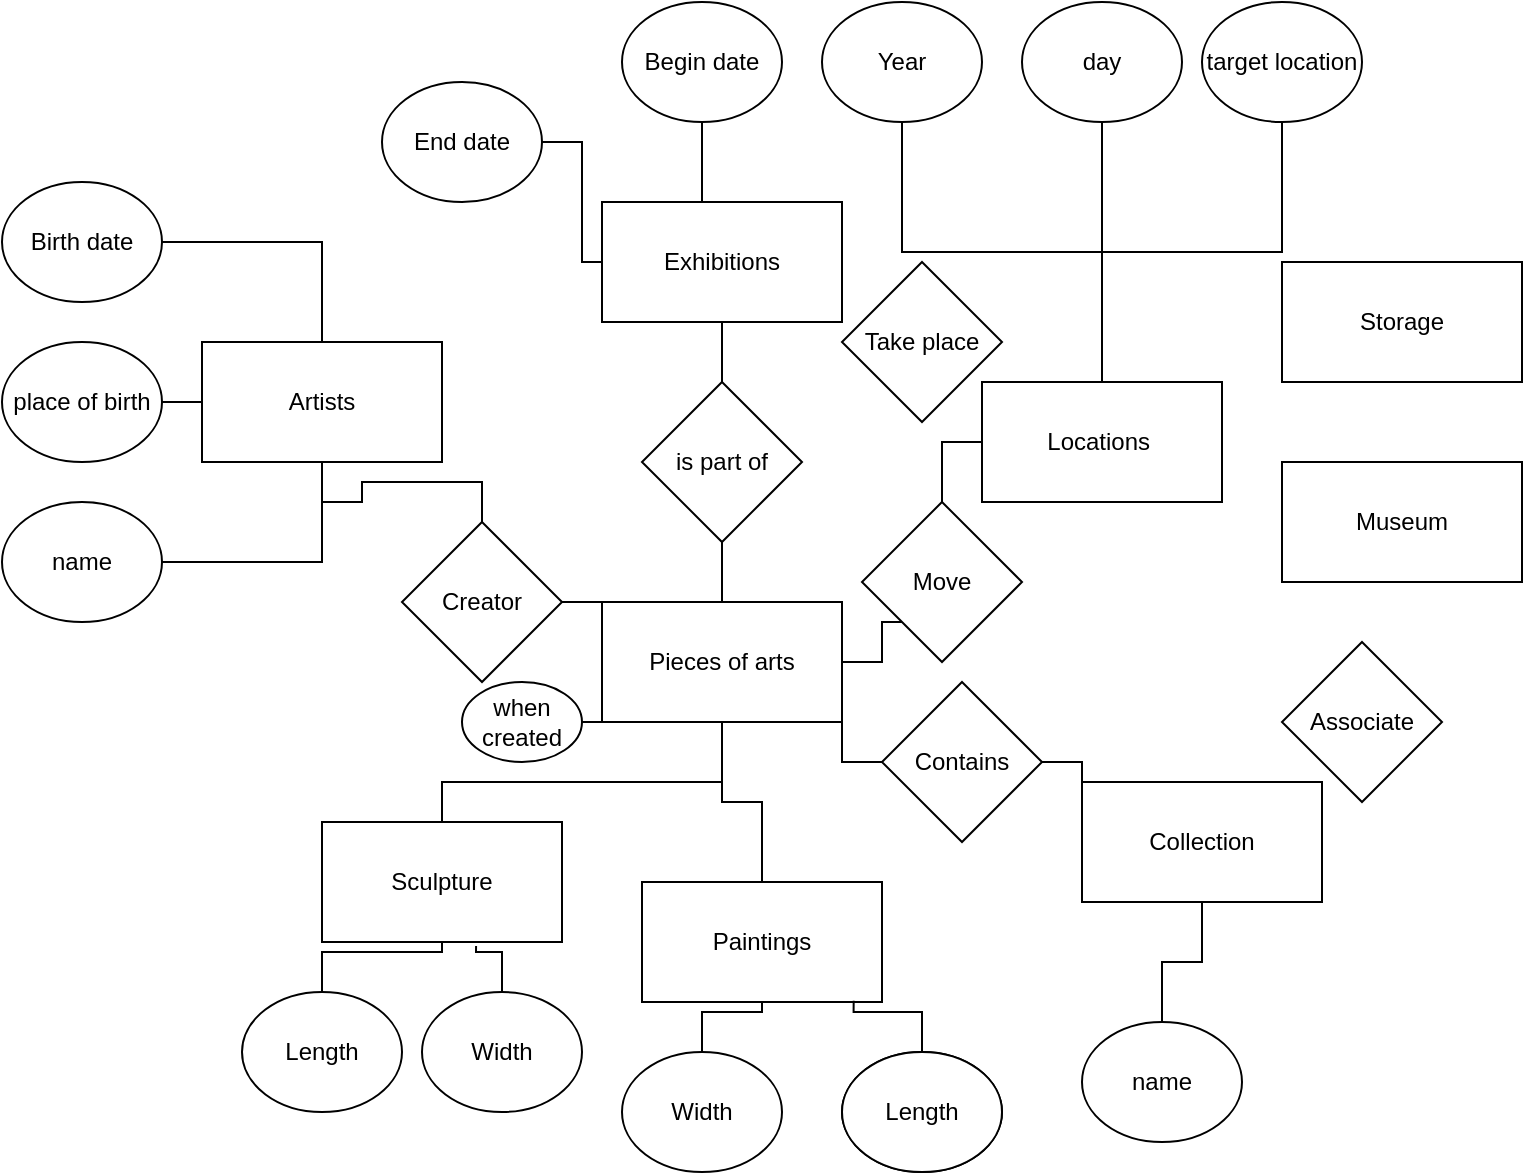 <mxfile version="26.0.11">
  <diagram name="Page-1" id="mVJxXb7I7EZpxFhk7ZkF">
    <mxGraphModel dx="954" dy="647" grid="1" gridSize="10" guides="1" tooltips="1" connect="1" arrows="1" fold="1" page="1" pageScale="1" pageWidth="1169" pageHeight="827" math="0" shadow="0">
      <root>
        <mxCell id="0" />
        <mxCell id="1" parent="0" />
        <mxCell id="C0TRwwh_PYmQr-y5ipqn-34" value="" style="edgeStyle=orthogonalEdgeStyle;rounded=0;orthogonalLoop=1;jettySize=auto;html=1;endArrow=none;startFill=0;" parent="1" source="C0TRwwh_PYmQr-y5ipqn-1" target="C0TRwwh_PYmQr-y5ipqn-7" edge="1">
          <mxGeometry relative="1" as="geometry" />
        </mxCell>
        <mxCell id="BEB5B6SJO5AzybUyZMG--18" value="" style="edgeStyle=orthogonalEdgeStyle;rounded=0;orthogonalLoop=1;jettySize=auto;html=1;entryX=0;entryY=1;entryDx=0;entryDy=0;endArrow=none;startFill=0;" edge="1" parent="1" source="C0TRwwh_PYmQr-y5ipqn-1" target="C0TRwwh_PYmQr-y5ipqn-13">
          <mxGeometry relative="1" as="geometry" />
        </mxCell>
        <mxCell id="BEB5B6SJO5AzybUyZMG--20" value="" style="edgeStyle=orthogonalEdgeStyle;rounded=0;orthogonalLoop=1;jettySize=auto;html=1;endArrow=none;startFill=0;" edge="1" parent="1" source="C0TRwwh_PYmQr-y5ipqn-1" target="C0TRwwh_PYmQr-y5ipqn-14">
          <mxGeometry relative="1" as="geometry" />
        </mxCell>
        <mxCell id="C0TRwwh_PYmQr-y5ipqn-1" value="Pieces of arts" style="rounded=0;whiteSpace=wrap;html=1;" parent="1" vertex="1">
          <mxGeometry x="350" y="330" width="120" height="60" as="geometry" />
        </mxCell>
        <mxCell id="C0TRwwh_PYmQr-y5ipqn-2" value="Artists" style="rounded=0;whiteSpace=wrap;html=1;" parent="1" vertex="1">
          <mxGeometry x="150" y="200" width="120" height="60" as="geometry" />
        </mxCell>
        <mxCell id="C0TRwwh_PYmQr-y5ipqn-3" value="Exhibitions" style="rounded=0;whiteSpace=wrap;html=1;" parent="1" vertex="1">
          <mxGeometry x="350" y="130" width="120" height="60" as="geometry" />
        </mxCell>
        <mxCell id="C0TRwwh_PYmQr-y5ipqn-4" value="Locations&amp;nbsp;" style="rounded=0;whiteSpace=wrap;html=1;" parent="1" vertex="1">
          <mxGeometry x="540" y="220" width="120" height="60" as="geometry" />
        </mxCell>
        <mxCell id="C0TRwwh_PYmQr-y5ipqn-5" value="Storage" style="rounded=0;whiteSpace=wrap;html=1;" parent="1" vertex="1">
          <mxGeometry x="690" y="160" width="120" height="60" as="geometry" />
        </mxCell>
        <mxCell id="C0TRwwh_PYmQr-y5ipqn-6" value="Museum" style="rounded=0;whiteSpace=wrap;html=1;" parent="1" vertex="1">
          <mxGeometry x="690" y="260" width="120" height="60" as="geometry" />
        </mxCell>
        <mxCell id="C0TRwwh_PYmQr-y5ipqn-7" value="Paintings" style="whiteSpace=wrap;html=1;" parent="1" vertex="1">
          <mxGeometry x="370" y="470" width="120" height="60" as="geometry" />
        </mxCell>
        <mxCell id="C0TRwwh_PYmQr-y5ipqn-33" value="" style="edgeStyle=orthogonalEdgeStyle;rounded=0;orthogonalLoop=1;jettySize=auto;html=1;endArrow=none;startFill=0;" parent="1" source="C0TRwwh_PYmQr-y5ipqn-9" edge="1">
          <mxGeometry relative="1" as="geometry">
            <mxPoint x="410" y="390" as="targetPoint" />
            <Array as="points">
              <mxPoint x="270" y="420" />
              <mxPoint x="410" y="420" />
              <mxPoint x="410" y="390" />
            </Array>
          </mxGeometry>
        </mxCell>
        <mxCell id="C0TRwwh_PYmQr-y5ipqn-9" value="Sculpture" style="whiteSpace=wrap;html=1;" parent="1" vertex="1">
          <mxGeometry x="210" y="440" width="120" height="60" as="geometry" />
        </mxCell>
        <mxCell id="C0TRwwh_PYmQr-y5ipqn-10" value="Collection" style="whiteSpace=wrap;html=1;" parent="1" vertex="1">
          <mxGeometry x="590" y="420" width="120" height="60" as="geometry" />
        </mxCell>
        <mxCell id="C0TRwwh_PYmQr-y5ipqn-29" value="" style="edgeStyle=orthogonalEdgeStyle;rounded=0;orthogonalLoop=1;jettySize=auto;html=1;endArrow=none;startFill=0;" parent="1" source="C0TRwwh_PYmQr-y5ipqn-11" target="C0TRwwh_PYmQr-y5ipqn-2" edge="1">
          <mxGeometry relative="1" as="geometry" />
        </mxCell>
        <mxCell id="C0TRwwh_PYmQr-y5ipqn-30" value="" style="edgeStyle=orthogonalEdgeStyle;rounded=0;orthogonalLoop=1;jettySize=auto;html=1;endArrow=none;startFill=0;" parent="1" source="C0TRwwh_PYmQr-y5ipqn-11" target="C0TRwwh_PYmQr-y5ipqn-1" edge="1">
          <mxGeometry relative="1" as="geometry" />
        </mxCell>
        <mxCell id="C0TRwwh_PYmQr-y5ipqn-11" value="Creator" style="rhombus;whiteSpace=wrap;html=1;" parent="1" vertex="1">
          <mxGeometry x="250" y="290" width="80" height="80" as="geometry" />
        </mxCell>
        <mxCell id="C0TRwwh_PYmQr-y5ipqn-12" value="Take place" style="rhombus;whiteSpace=wrap;html=1;" parent="1" vertex="1">
          <mxGeometry x="470" y="160" width="80" height="80" as="geometry" />
        </mxCell>
        <mxCell id="BEB5B6SJO5AzybUyZMG--19" value="" style="edgeStyle=orthogonalEdgeStyle;rounded=0;orthogonalLoop=1;jettySize=auto;html=1;entryX=0;entryY=0.5;entryDx=0;entryDy=0;endArrow=none;startFill=0;" edge="1" parent="1" source="C0TRwwh_PYmQr-y5ipqn-13" target="C0TRwwh_PYmQr-y5ipqn-4">
          <mxGeometry relative="1" as="geometry" />
        </mxCell>
        <mxCell id="C0TRwwh_PYmQr-y5ipqn-13" value="Move" style="rhombus;whiteSpace=wrap;html=1;" parent="1" vertex="1">
          <mxGeometry x="480" y="280" width="80" height="80" as="geometry" />
        </mxCell>
        <mxCell id="BEB5B6SJO5AzybUyZMG--21" value="" style="edgeStyle=orthogonalEdgeStyle;rounded=0;orthogonalLoop=1;jettySize=auto;html=1;endArrow=none;startFill=0;" edge="1" parent="1" source="C0TRwwh_PYmQr-y5ipqn-14" target="C0TRwwh_PYmQr-y5ipqn-3">
          <mxGeometry relative="1" as="geometry" />
        </mxCell>
        <mxCell id="C0TRwwh_PYmQr-y5ipqn-14" value="is part of" style="rhombus;whiteSpace=wrap;html=1;" parent="1" vertex="1">
          <mxGeometry x="370" y="220" width="80" height="80" as="geometry" />
        </mxCell>
        <mxCell id="C0TRwwh_PYmQr-y5ipqn-15" value="Associate" style="rhombus;whiteSpace=wrap;html=1;" parent="1" vertex="1">
          <mxGeometry x="690" y="350" width="80" height="80" as="geometry" />
        </mxCell>
        <mxCell id="BEB5B6SJO5AzybUyZMG--16" value="" style="edgeStyle=orthogonalEdgeStyle;rounded=0;orthogonalLoop=1;jettySize=auto;html=1;endArrow=none;startFill=0;" edge="1" parent="1" source="C0TRwwh_PYmQr-y5ipqn-16" target="C0TRwwh_PYmQr-y5ipqn-10">
          <mxGeometry relative="1" as="geometry" />
        </mxCell>
        <mxCell id="BEB5B6SJO5AzybUyZMG--17" value="" style="edgeStyle=orthogonalEdgeStyle;rounded=0;orthogonalLoop=1;jettySize=auto;html=1;endArrow=none;startFill=0;" edge="1" parent="1" source="C0TRwwh_PYmQr-y5ipqn-16" target="C0TRwwh_PYmQr-y5ipqn-1">
          <mxGeometry relative="1" as="geometry" />
        </mxCell>
        <mxCell id="C0TRwwh_PYmQr-y5ipqn-16" value="Contains" style="rhombus;whiteSpace=wrap;html=1;" parent="1" vertex="1">
          <mxGeometry x="490" y="370" width="80" height="80" as="geometry" />
        </mxCell>
        <mxCell id="C0TRwwh_PYmQr-y5ipqn-22" value="" style="edgeStyle=orthogonalEdgeStyle;rounded=0;orthogonalLoop=1;jettySize=auto;html=1;endArrow=none;startFill=0;" parent="1" source="C0TRwwh_PYmQr-y5ipqn-20" target="C0TRwwh_PYmQr-y5ipqn-2" edge="1">
          <mxGeometry relative="1" as="geometry" />
        </mxCell>
        <mxCell id="C0TRwwh_PYmQr-y5ipqn-20" value="Birth date" style="ellipse;whiteSpace=wrap;html=1;" parent="1" vertex="1">
          <mxGeometry x="50" y="120" width="80" height="60" as="geometry" />
        </mxCell>
        <mxCell id="C0TRwwh_PYmQr-y5ipqn-26" value="" style="edgeStyle=orthogonalEdgeStyle;rounded=0;orthogonalLoop=1;jettySize=auto;html=1;endArrow=none;startFill=0;" parent="1" source="C0TRwwh_PYmQr-y5ipqn-24" target="C0TRwwh_PYmQr-y5ipqn-2" edge="1">
          <mxGeometry relative="1" as="geometry" />
        </mxCell>
        <mxCell id="C0TRwwh_PYmQr-y5ipqn-24" value="place of birth" style="ellipse;whiteSpace=wrap;html=1;" parent="1" vertex="1">
          <mxGeometry x="50" y="200" width="80" height="60" as="geometry" />
        </mxCell>
        <mxCell id="C0TRwwh_PYmQr-y5ipqn-27" value="" style="edgeStyle=orthogonalEdgeStyle;rounded=0;orthogonalLoop=1;jettySize=auto;html=1;endArrow=none;startFill=0;" parent="1" source="C0TRwwh_PYmQr-y5ipqn-25" target="C0TRwwh_PYmQr-y5ipqn-2" edge="1">
          <mxGeometry relative="1" as="geometry" />
        </mxCell>
        <mxCell id="C0TRwwh_PYmQr-y5ipqn-25" value="name" style="ellipse;whiteSpace=wrap;html=1;" parent="1" vertex="1">
          <mxGeometry x="50" y="280" width="80" height="60" as="geometry" />
        </mxCell>
        <mxCell id="C0TRwwh_PYmQr-y5ipqn-32" value="when created" style="ellipse;whiteSpace=wrap;html=1;" parent="1" vertex="1">
          <mxGeometry x="280" y="370" width="60" height="40" as="geometry" />
        </mxCell>
        <mxCell id="C0TRwwh_PYmQr-y5ipqn-35" style="edgeStyle=orthogonalEdgeStyle;rounded=0;orthogonalLoop=1;jettySize=auto;html=1;entryX=0.083;entryY=1.003;entryDx=0;entryDy=0;entryPerimeter=0;endArrow=none;startFill=0;" parent="1" source="C0TRwwh_PYmQr-y5ipqn-32" target="C0TRwwh_PYmQr-y5ipqn-1" edge="1">
          <mxGeometry relative="1" as="geometry" />
        </mxCell>
        <mxCell id="C0TRwwh_PYmQr-y5ipqn-39" value="" style="edgeStyle=orthogonalEdgeStyle;rounded=0;orthogonalLoop=1;jettySize=auto;html=1;entryX=0.882;entryY=0.989;entryDx=0;entryDy=0;entryPerimeter=0;endArrow=none;startFill=0;" parent="1" source="C0TRwwh_PYmQr-y5ipqn-36" target="C0TRwwh_PYmQr-y5ipqn-7" edge="1">
          <mxGeometry relative="1" as="geometry" />
        </mxCell>
        <mxCell id="C0TRwwh_PYmQr-y5ipqn-36" value="Length" style="ellipse;whiteSpace=wrap;html=1;" parent="1" vertex="1">
          <mxGeometry x="470" y="555" width="80" height="60" as="geometry" />
        </mxCell>
        <mxCell id="C0TRwwh_PYmQr-y5ipqn-38" value="" style="edgeStyle=orthogonalEdgeStyle;rounded=0;orthogonalLoop=1;jettySize=auto;html=1;endArrow=none;startFill=0;" parent="1" source="C0TRwwh_PYmQr-y5ipqn-37" target="C0TRwwh_PYmQr-y5ipqn-7" edge="1">
          <mxGeometry relative="1" as="geometry" />
        </mxCell>
        <mxCell id="C0TRwwh_PYmQr-y5ipqn-37" value="Width" style="ellipse;whiteSpace=wrap;html=1;" parent="1" vertex="1">
          <mxGeometry x="360" y="555" width="80" height="60" as="geometry" />
        </mxCell>
        <mxCell id="C0TRwwh_PYmQr-y5ipqn-45" value="" style="edgeStyle=orthogonalEdgeStyle;rounded=0;orthogonalLoop=1;jettySize=auto;html=1;entryX=0.642;entryY=1.033;entryDx=0;entryDy=0;entryPerimeter=0;endArrow=none;startFill=0;" parent="1" source="C0TRwwh_PYmQr-y5ipqn-41" target="C0TRwwh_PYmQr-y5ipqn-9" edge="1">
          <mxGeometry relative="1" as="geometry" />
        </mxCell>
        <mxCell id="C0TRwwh_PYmQr-y5ipqn-41" value="Width" style="ellipse;whiteSpace=wrap;html=1;" parent="1" vertex="1">
          <mxGeometry x="260" y="525" width="80" height="60" as="geometry" />
        </mxCell>
        <mxCell id="C0TRwwh_PYmQr-y5ipqn-43" value="" style="edgeStyle=orthogonalEdgeStyle;rounded=0;orthogonalLoop=1;jettySize=auto;html=1;endArrow=none;startFill=0;" parent="1" source="C0TRwwh_PYmQr-y5ipqn-42" target="C0TRwwh_PYmQr-y5ipqn-9" edge="1">
          <mxGeometry relative="1" as="geometry" />
        </mxCell>
        <mxCell id="C0TRwwh_PYmQr-y5ipqn-42" value="Length" style="ellipse;whiteSpace=wrap;html=1;" parent="1" vertex="1">
          <mxGeometry x="170" y="525" width="80" height="60" as="geometry" />
        </mxCell>
        <mxCell id="BEB5B6SJO5AzybUyZMG--1" value="Length" style="ellipse;whiteSpace=wrap;html=1;" vertex="1" parent="1">
          <mxGeometry x="470" y="555" width="80" height="60" as="geometry" />
        </mxCell>
        <mxCell id="BEB5B6SJO5AzybUyZMG--3" value="" style="edgeStyle=orthogonalEdgeStyle;rounded=0;orthogonalLoop=1;jettySize=auto;html=1;endArrow=none;startFill=0;" edge="1" parent="1" source="BEB5B6SJO5AzybUyZMG--2" target="C0TRwwh_PYmQr-y5ipqn-4">
          <mxGeometry relative="1" as="geometry" />
        </mxCell>
        <mxCell id="BEB5B6SJO5AzybUyZMG--2" value="Year" style="ellipse;whiteSpace=wrap;html=1;" vertex="1" parent="1">
          <mxGeometry x="460" y="30" width="80" height="60" as="geometry" />
        </mxCell>
        <mxCell id="BEB5B6SJO5AzybUyZMG--6" value="" style="edgeStyle=orthogonalEdgeStyle;rounded=0;orthogonalLoop=1;jettySize=auto;html=1;endArrow=none;startFill=0;" edge="1" parent="1" source="BEB5B6SJO5AzybUyZMG--4" target="C0TRwwh_PYmQr-y5ipqn-4">
          <mxGeometry relative="1" as="geometry" />
        </mxCell>
        <mxCell id="BEB5B6SJO5AzybUyZMG--4" value="day" style="ellipse;whiteSpace=wrap;html=1;" vertex="1" parent="1">
          <mxGeometry x="560" y="30" width="80" height="60" as="geometry" />
        </mxCell>
        <mxCell id="BEB5B6SJO5AzybUyZMG--8" value="" style="edgeStyle=orthogonalEdgeStyle;rounded=0;orthogonalLoop=1;jettySize=auto;html=1;endArrow=none;startFill=0;" edge="1" parent="1" source="BEB5B6SJO5AzybUyZMG--7" target="C0TRwwh_PYmQr-y5ipqn-4">
          <mxGeometry relative="1" as="geometry" />
        </mxCell>
        <mxCell id="BEB5B6SJO5AzybUyZMG--7" value="target location" style="ellipse;whiteSpace=wrap;html=1;" vertex="1" parent="1">
          <mxGeometry x="650" y="30" width="80" height="60" as="geometry" />
        </mxCell>
        <mxCell id="BEB5B6SJO5AzybUyZMG--11" value="" style="edgeStyle=orthogonalEdgeStyle;rounded=0;orthogonalLoop=1;jettySize=auto;html=1;endArrow=none;startFill=0;" edge="1" parent="1" source="BEB5B6SJO5AzybUyZMG--9" target="C0TRwwh_PYmQr-y5ipqn-10">
          <mxGeometry relative="1" as="geometry" />
        </mxCell>
        <mxCell id="BEB5B6SJO5AzybUyZMG--9" value="name" style="ellipse;whiteSpace=wrap;html=1;" vertex="1" parent="1">
          <mxGeometry x="590" y="540" width="80" height="60" as="geometry" />
        </mxCell>
        <mxCell id="BEB5B6SJO5AzybUyZMG--23" value="" style="edgeStyle=orthogonalEdgeStyle;rounded=0;orthogonalLoop=1;jettySize=auto;html=1;endArrow=none;startFill=0;" edge="1" parent="1" source="BEB5B6SJO5AzybUyZMG--22" target="C0TRwwh_PYmQr-y5ipqn-3">
          <mxGeometry relative="1" as="geometry">
            <Array as="points">
              <mxPoint x="340" y="100" />
              <mxPoint x="340" y="160" />
            </Array>
          </mxGeometry>
        </mxCell>
        <mxCell id="BEB5B6SJO5AzybUyZMG--22" value="End date" style="ellipse;whiteSpace=wrap;html=1;" vertex="1" parent="1">
          <mxGeometry x="240" y="70" width="80" height="60" as="geometry" />
        </mxCell>
        <mxCell id="BEB5B6SJO5AzybUyZMG--27" value="" style="edgeStyle=orthogonalEdgeStyle;rounded=0;orthogonalLoop=1;jettySize=auto;html=1;endArrow=none;startFill=0;" edge="1" parent="1" source="BEB5B6SJO5AzybUyZMG--26" target="C0TRwwh_PYmQr-y5ipqn-3">
          <mxGeometry relative="1" as="geometry">
            <Array as="points">
              <mxPoint x="410" y="80" />
              <mxPoint x="410" y="80" />
            </Array>
          </mxGeometry>
        </mxCell>
        <mxCell id="BEB5B6SJO5AzybUyZMG--26" value="Begin date" style="ellipse;whiteSpace=wrap;html=1;" vertex="1" parent="1">
          <mxGeometry x="360" y="30" width="80" height="60" as="geometry" />
        </mxCell>
      </root>
    </mxGraphModel>
  </diagram>
</mxfile>

